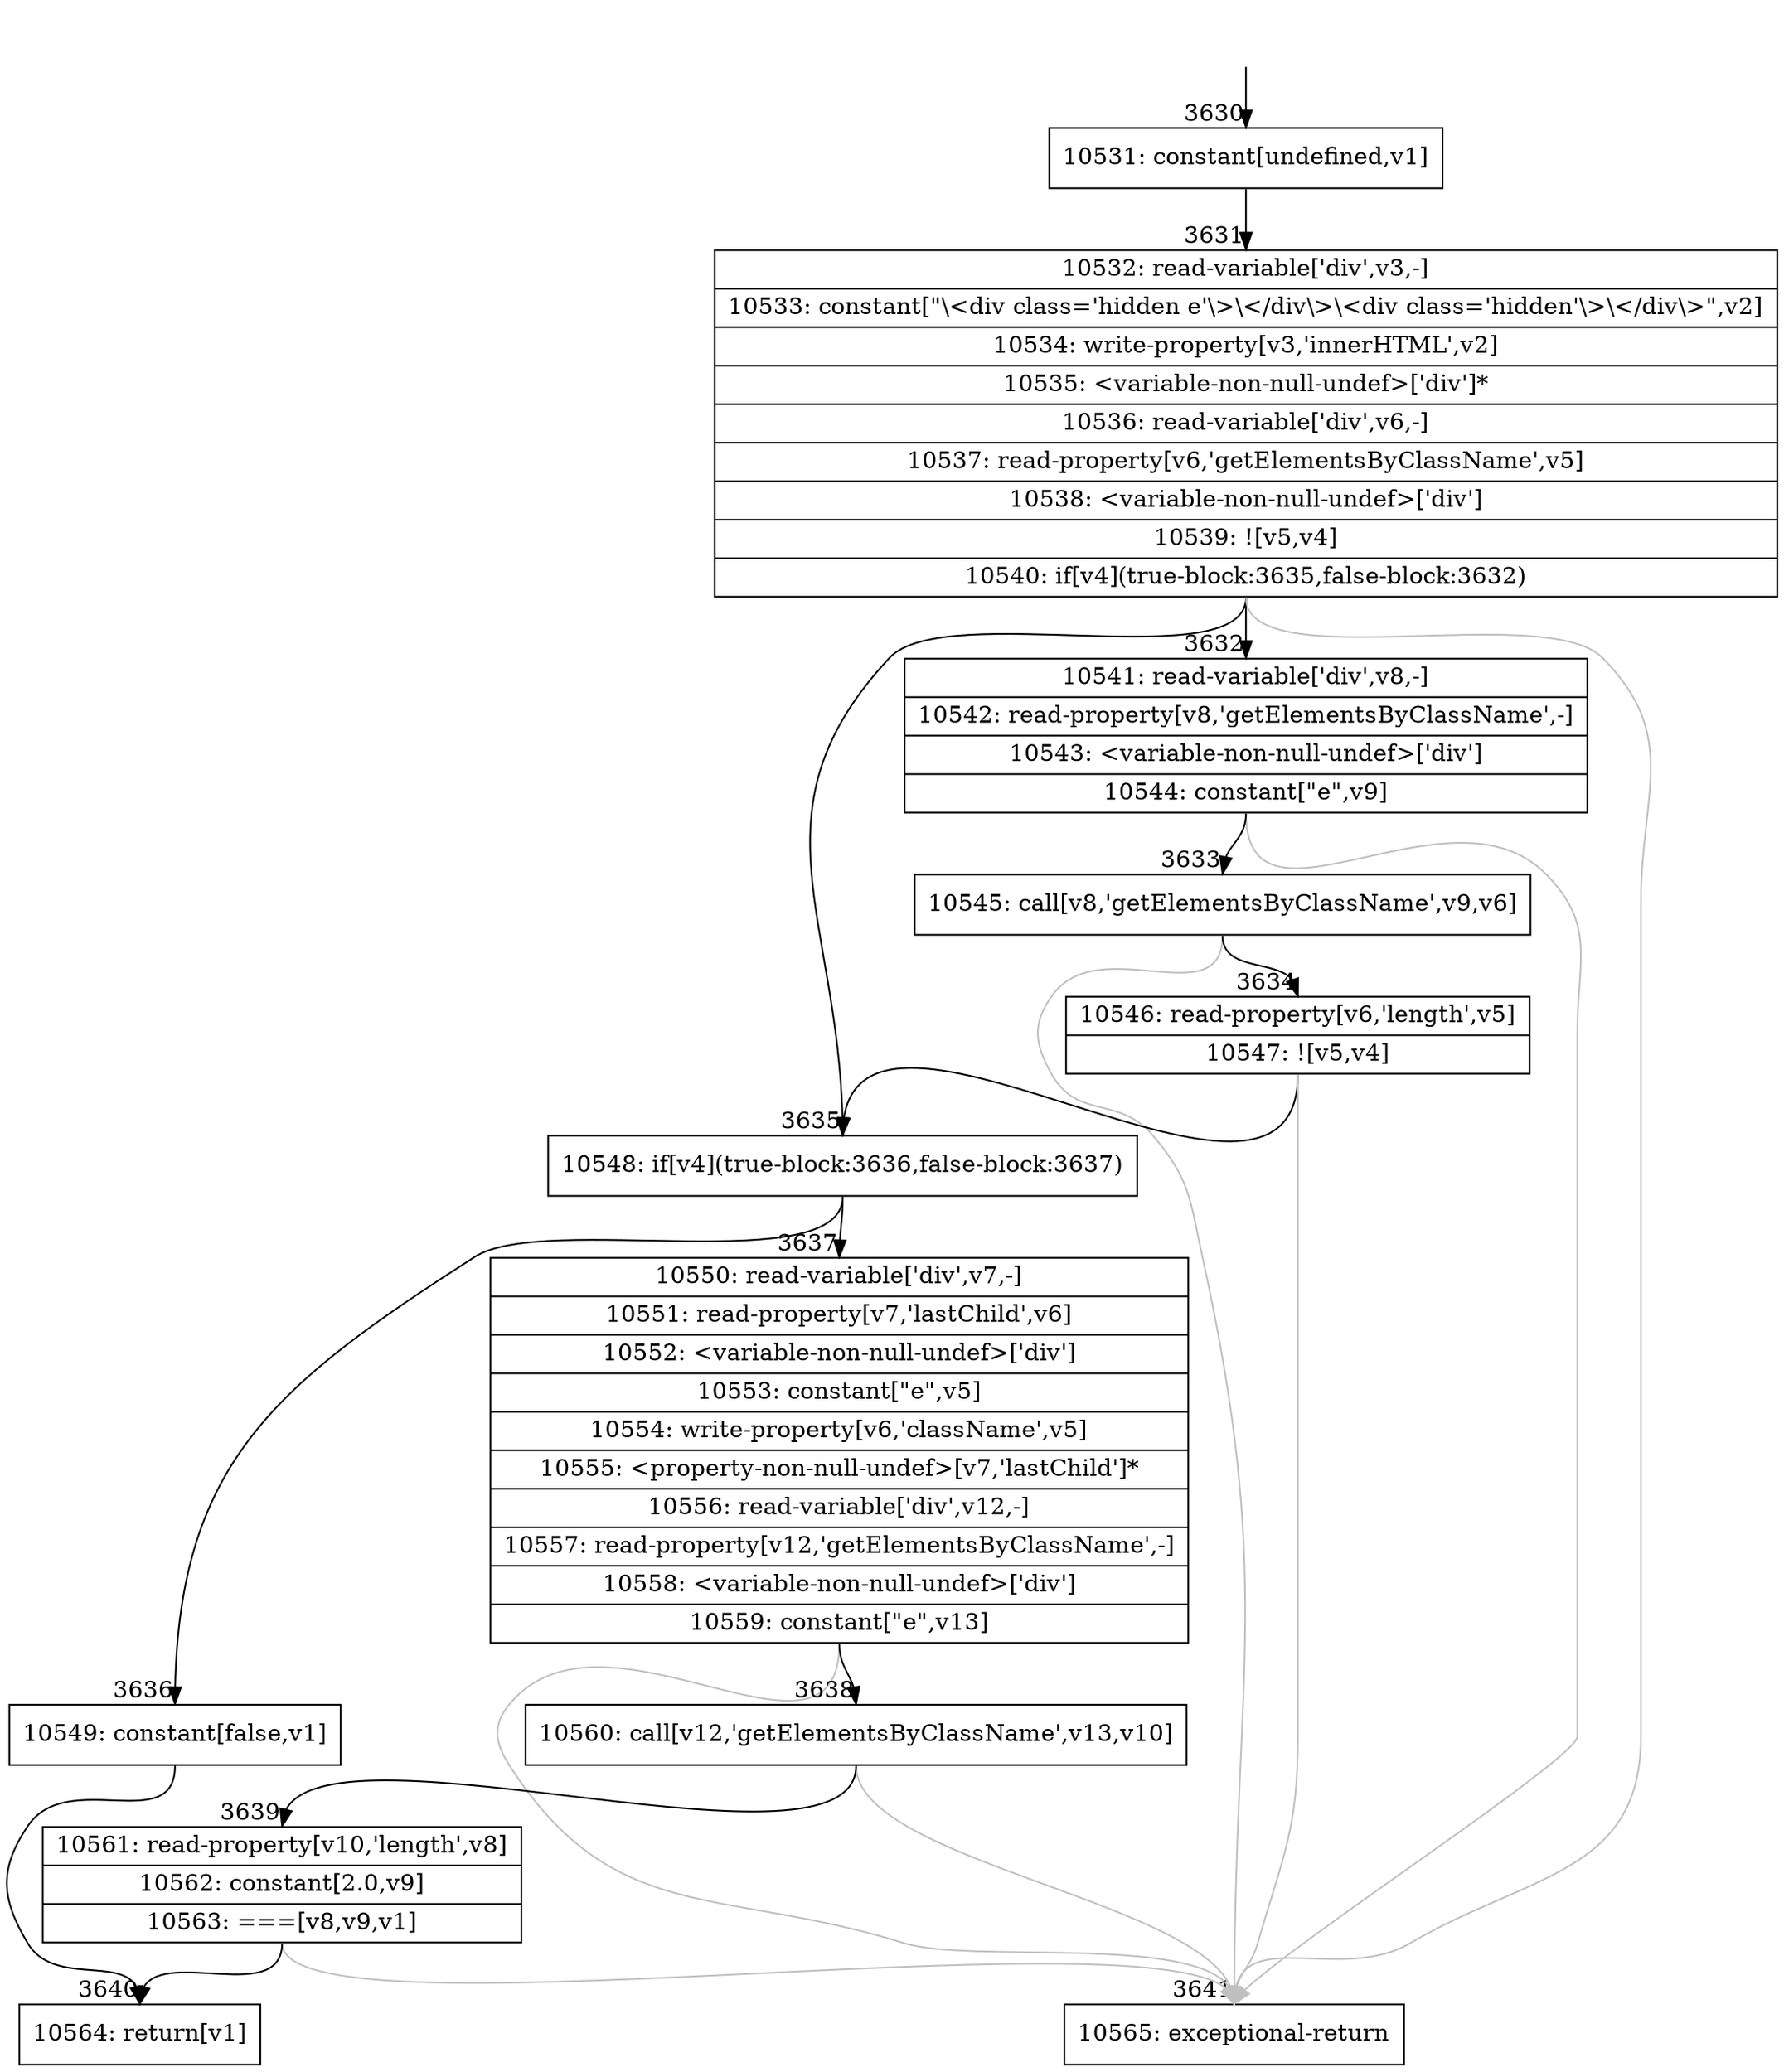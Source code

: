 digraph {
rankdir="TD"
BB_entry236[shape=none,label=""];
BB_entry236 -> BB3630 [tailport=s, headport=n, headlabel="    3630"]
BB3630 [shape=record label="{10531: constant[undefined,v1]}" ] 
BB3630 -> BB3631 [tailport=s, headport=n, headlabel="      3631"]
BB3631 [shape=record label="{10532: read-variable['div',v3,-]|10533: constant[\"\\\<div class='hidden e'\\\>\\\</div\\\>\\\<div class='hidden'\\\>\\\</div\\\>\",v2]|10534: write-property[v3,'innerHTML',v2]|10535: \<variable-non-null-undef\>['div']*|10536: read-variable['div',v6,-]|10537: read-property[v6,'getElementsByClassName',v5]|10538: \<variable-non-null-undef\>['div']|10539: ![v5,v4]|10540: if[v4](true-block:3635,false-block:3632)}" ] 
BB3631 -> BB3635 [tailport=s, headport=n, headlabel="      3635"]
BB3631 -> BB3632 [tailport=s, headport=n, headlabel="      3632"]
BB3631 -> BB3641 [tailport=s, headport=n, color=gray, headlabel="      3641"]
BB3632 [shape=record label="{10541: read-variable['div',v8,-]|10542: read-property[v8,'getElementsByClassName',-]|10543: \<variable-non-null-undef\>['div']|10544: constant[\"e\",v9]}" ] 
BB3632 -> BB3633 [tailport=s, headport=n, headlabel="      3633"]
BB3632 -> BB3641 [tailport=s, headport=n, color=gray]
BB3633 [shape=record label="{10545: call[v8,'getElementsByClassName',v9,v6]}" ] 
BB3633 -> BB3634 [tailport=s, headport=n, headlabel="      3634"]
BB3633 -> BB3641 [tailport=s, headport=n, color=gray]
BB3634 [shape=record label="{10546: read-property[v6,'length',v5]|10547: ![v5,v4]}" ] 
BB3634 -> BB3635 [tailport=s, headport=n]
BB3634 -> BB3641 [tailport=s, headport=n, color=gray]
BB3635 [shape=record label="{10548: if[v4](true-block:3636,false-block:3637)}" ] 
BB3635 -> BB3636 [tailport=s, headport=n, headlabel="      3636"]
BB3635 -> BB3637 [tailport=s, headport=n, headlabel="      3637"]
BB3636 [shape=record label="{10549: constant[false,v1]}" ] 
BB3636 -> BB3640 [tailport=s, headport=n, headlabel="      3640"]
BB3637 [shape=record label="{10550: read-variable['div',v7,-]|10551: read-property[v7,'lastChild',v6]|10552: \<variable-non-null-undef\>['div']|10553: constant[\"e\",v5]|10554: write-property[v6,'className',v5]|10555: \<property-non-null-undef\>[v7,'lastChild']*|10556: read-variable['div',v12,-]|10557: read-property[v12,'getElementsByClassName',-]|10558: \<variable-non-null-undef\>['div']|10559: constant[\"e\",v13]}" ] 
BB3637 -> BB3638 [tailport=s, headport=n, headlabel="      3638"]
BB3637 -> BB3641 [tailport=s, headport=n, color=gray]
BB3638 [shape=record label="{10560: call[v12,'getElementsByClassName',v13,v10]}" ] 
BB3638 -> BB3639 [tailport=s, headport=n, headlabel="      3639"]
BB3638 -> BB3641 [tailport=s, headport=n, color=gray]
BB3639 [shape=record label="{10561: read-property[v10,'length',v8]|10562: constant[2.0,v9]|10563: ===[v8,v9,v1]}" ] 
BB3639 -> BB3640 [tailport=s, headport=n]
BB3639 -> BB3641 [tailport=s, headport=n, color=gray]
BB3640 [shape=record label="{10564: return[v1]}" ] 
BB3641 [shape=record label="{10565: exceptional-return}" ] 
}

